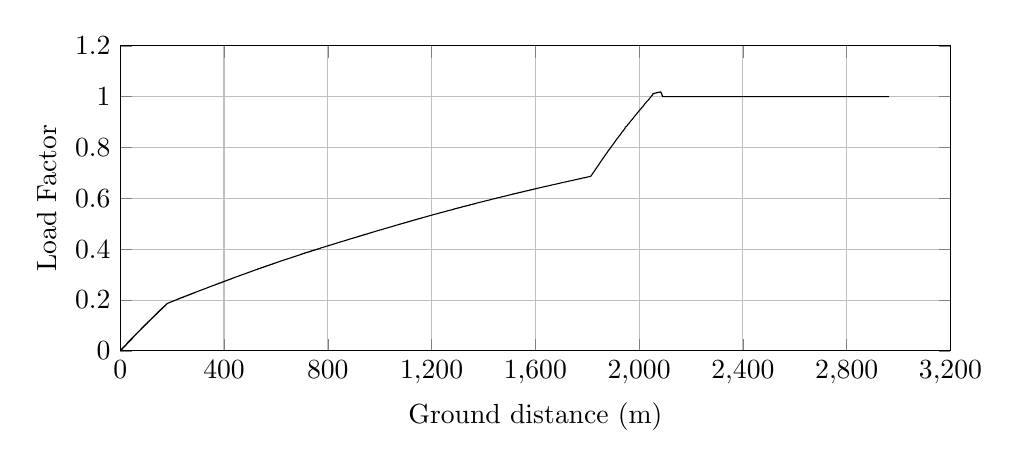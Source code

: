 %LoadFactor_vs_GroundDistance
\begin{tikzpicture}

\begin{axis}[
width=\textwidth,
height=0.45\textwidth,
scaled ticks=false, tick label style={/pgf/number format/fixed},
xmin=0.0,
xmax=3200,
xlabel={Ground distance (m)},
xtick={0,400,800,1200,1600,2000,2400,2800,3200},
xmajorgrids,
ymin=0.0,
ymax=1.20,
ylabel={Load Factor},
ytick={0,0.2,0.4,0.6,0.8,1,1.2},
ymajorgrids,
legend style={at={(1.03,0.5)},anchor=west,draw=black,fill=white,legend cell align=left}
]

\addplot [
color=black,
solid
]
table[row sep=crcr]{
1.36E-8	1.537E-11\\
2.033E-7	2.298E-10\\
1.849E-6	2.09E-9\\
9.983E-6	1.128E-8\\
4.135E-5	4.674E-8\\
1.247E-4	1.409E-7\\
2.844E-4	3.214E-7\\
5.588E-4	6.315E-7\\
9.398E-4	1.062E-6\\
0.001	1.6E-6\\
0.002	2.254E-6\\
0.003	3.02E-6\\
0.003	3.896E-6\\
0.004	4.882E-6\\
0.005	5.98E-6\\
0.006	7.192E-6\\
0.008	8.513E-6\\
0.009	9.935E-6\\
0.01	1.149E-5\\
0.012	1.314E-5\\
0.013	1.49E-5\\
0.015	1.677E-5\\
0.017	1.877E-5\\
0.018	2.087E-5\\
0.02	2.303E-5\\
0.022	2.535E-5\\
0.025	2.779E-5\\
0.027	3.032E-5\\
0.029	3.293E-5\\
0.032	3.566E-5\\
0.034	3.855E-5\\
0.037	4.156E-5\\
0.04	4.466E-5\\
0.042	4.791E-5\\
0.045	5.126E-5\\
0.048	5.465E-5\\
0.052	5.823E-5\\
0.055	6.191E-5\\
0.058	6.574E-5\\
0.062	6.964E-5\\
0.065	7.369E-5\\
0.069	7.783E-5\\
0.073	8.213E-5\\
0.077	8.649E-5\\
0.08	9.093E-5\\
0.085	9.555E-5\\
0.089	1.004E-4\\
0.093	1.052E-4\\
0.097	1.101E-4\\
0.102	1.152E-4\\
0.107	1.204E-4\\
0.111	1.257E-4\\
0.116	1.312E-4\\
0.121	1.367E-4\\
0.126	1.423E-4\\
0.131	1.48E-4\\
0.136	1.54E-4\\
0.142	1.601E-4\\
0.147	1.662E-4\\
0.153	1.724E-4\\
0.158	1.788E-4\\
0.164	1.853E-4\\
0.17	1.918E-4\\
0.176	1.987E-4\\
0.182	2.056E-4\\
0.188	2.126E-4\\
0.195	2.198E-4\\
0.201	2.27E-4\\
0.208	2.345E-4\\
0.214	2.42E-4\\
0.221	2.498E-4\\
0.228	2.577E-4\\
0.235	2.655E-4\\
0.242	2.737E-4\\
0.25	2.819E-4\\
0.257	2.902E-4\\
0.264	2.987E-4\\
0.272	3.073E-4\\
0.28	3.159E-4\\
0.287	3.247E-4\\
0.296	3.339E-4\\
0.304	3.429E-4\\
0.312	3.522E-4\\
0.32	3.617E-4\\
0.329	3.711E-4\\
0.337	3.807E-4\\
0.346	3.906E-4\\
0.355	4.004E-4\\
0.363	4.104E-4\\
0.372	4.204E-4\\
0.382	4.308E-4\\
0.391	4.413E-4\\
0.4	4.519E-4\\
0.41	4.625E-4\\
0.419	4.734E-4\\
0.429	4.843E-4\\
0.439	4.956E-4\\
0.449	5.067E-4\\
0.459	5.181E-4\\
0.469	5.297E-4\\
0.48	5.416E-4\\
0.49	5.534E-4\\
0.501	5.653E-4\\
0.511	5.772E-4\\
0.522	5.896E-4\\
0.533	6.02E-4\\
0.545	6.147E-4\\
0.556	6.272E-4\\
0.567	6.399E-4\\
0.579	6.53E-4\\
0.59	6.663E-4\\
0.602	6.795E-4\\
0.614	6.929E-4\\
0.626	7.065E-4\\
0.638	7.2E-4\\
0.65	7.339E-4\\
0.663	7.479E-4\\
0.675	7.62E-4\\
0.689	7.77E-4\\
0.702	7.921E-4\\
0.715	8.069E-4\\
0.728	8.22E-4\\
0.742	8.371E-4\\
0.755	8.523E-4\\
0.769	8.681E-4\\
0.783	8.835E-4\\
0.797	8.988E-4\\
0.811	9.146E-4\\
0.825	9.309E-4\\
0.84	9.471E-4\\
0.854	9.634E-4\\
0.869	9.801E-4\\
0.884	9.972E-4\\
0.899	0.001\\
0.914	0.001\\
0.929	0.001\\
0.945	0.001\\
0.961	0.001\\
0.976	0.001\\
0.992	0.001\\
1.007	0.001\\
1.023	0.001\\
1.04	0.001\\
1.056	0.001\\
1.073	0.001\\
1.09	0.001\\
1.107	0.001\\
1.124	0.001\\
1.142	0.001\\
1.159	0.001\\
1.177	0.001\\
1.195	0.001\\
1.213	0.001\\
1.231	0.001\\
1.249	0.001\\
1.268	0.001\\
1.286	0.001\\
1.305	0.001\\
1.323	0.001\\
1.342	0.002\\
1.361	0.002\\
1.382	0.002\\
1.401	0.002\\
1.421	0.002\\
1.441	0.002\\
1.461	0.002\\
1.482	0.002\\
1.502	0.002\\
1.522	0.002\\
1.544	0.002\\
1.565	0.002\\
1.586	0.002\\
1.607	0.002\\
1.629	0.002\\
1.651	0.002\\
1.673	0.002\\
1.695	0.002\\
1.717	0.002\\
1.739	0.002\\
1.762	0.002\\
1.785	0.002\\
1.808	0.002\\
1.831	0.002\\
1.854	0.002\\
1.878	0.002\\
1.902	0.002\\
1.925	0.002\\
1.95	0.002\\
1.975	0.002\\
1.999	0.002\\
2.025	0.002\\
2.049	0.002\\
2.074	0.002\\
2.1	0.002\\
2.125	0.002\\
2.15	0.002\\
2.176	0.002\\
2.202	0.002\\
2.228	0.003\\
2.254	0.003\\
2.281	0.003\\
2.308	0.003\\
2.335	0.003\\
2.362	0.003\\
2.39	0.003\\
2.417	0.003\\
2.445	0.003\\
2.474	0.003\\
2.502	0.003\\
2.53	0.003\\
2.559	0.003\\
2.588	0.003\\
2.618	0.003\\
2.648	0.003\\
2.677	0.003\\
2.706	0.003\\
2.736	0.003\\
2.766	0.003\\
2.796	0.003\\
2.827	0.003\\
2.859	0.003\\
2.89	0.003\\
2.922	0.003\\
2.953	0.003\\
2.985	0.003\\
3.017	0.003\\
3.049	0.003\\
3.081	0.003\\
3.113	0.003\\
3.145	0.004\\
3.179	0.004\\
3.211	0.004\\
3.246	0.004\\
3.28	0.004\\
3.314	0.004\\
3.349	0.004\\
3.383	0.004\\
3.418	0.004\\
3.454	0.004\\
3.489	0.004\\
3.524	0.004\\
3.561	0.004\\
3.597	0.004\\
3.633	0.004\\
3.669	0.004\\
3.707	0.004\\
3.743	0.004\\
3.781	0.004\\
3.819	0.004\\
3.856	0.004\\
3.895	0.004\\
3.933	0.004\\
3.972	0.004\\
4.01	0.004\\
4.049	0.005\\
4.089	0.005\\
4.129	0.005\\
4.168	0.005\\
4.208	0.005\\
4.248	0.005\\
4.288	0.005\\
4.329	0.005\\
4.369	0.005\\
4.41	0.005\\
4.452	0.005\\
4.493	0.005\\
4.536	0.005\\
4.578	0.005\\
4.62	0.005\\
4.662	0.005\\
4.706	0.005\\
4.749	0.005\\
4.792	0.005\\
4.836	0.005\\
4.881	0.005\\
4.925	0.006\\
4.97	0.006\\
5.015	0.006\\
5.06	0.006\\
5.106	0.006\\
5.152	0.006\\
5.197	0.006\\
5.244	0.006\\
5.29	0.006\\
5.336	0.006\\
5.383	0.006\\
5.43	0.006\\
5.477	0.006\\
5.526	0.006\\
5.574	0.006\\
5.623	0.006\\
5.671	0.006\\
5.72	0.006\\
5.771	0.006\\
5.821	0.007\\
5.87	0.007\\
5.921	0.007\\
5.971	0.007\\
6.021	0.007\\
6.071	0.007\\
6.123	0.007\\
6.174	0.007\\
6.226	0.007\\
6.278	0.007\\
6.332	0.007\\
6.384	0.007\\
6.437	0.007\\
6.489	0.007\\
6.543	0.007\\
6.597	0.007\\
6.65	0.007\\
6.705	0.007\\
6.759	0.008\\
6.814	0.008\\
6.87	0.008\\
6.925	0.008\\
6.981	0.008\\
7.038	0.008\\
7.095	0.008\\
7.151	0.008\\
7.209	0.008\\
7.267	0.008\\
7.325	0.008\\
7.383	0.008\\
7.442	0.008\\
7.502	0.008\\
7.562	0.008\\
7.622	0.009\\
7.683	0.009\\
7.743	0.009\\
7.803	0.009\\
7.864	0.009\\
7.925	0.009\\
7.987	0.009\\
8.048	0.009\\
8.109	0.009\\
8.173	0.009\\
8.236	0.009\\
8.3	0.009\\
8.363	0.009\\
8.428	0.009\\
8.491	0.009\\
8.557	0.01\\
8.623	0.01\\
8.688	0.01\\
8.754	0.01\\
8.821	0.01\\
8.889	0.01\\
8.957	0.01\\
9.025	0.01\\
9.093	0.01\\
9.16	0.01\\
9.227	0.01\\
9.296	0.01\\
9.364	0.01\\
9.433	0.01\\
9.504	0.011\\
9.575	0.011\\
9.644	0.011\\
9.716	0.011\\
9.787	0.011\\
9.858	0.011\\
9.93	0.011\\
10.002	0.011\\
10.075	0.011\\
10.147	0.011\\
10.221	0.011\\
10.294	0.011\\
10.367	0.012\\
10.441	0.012\\
10.516	0.012\\
10.591	0.012\\
10.667	0.012\\
10.743	0.012\\
10.82	0.012\\
10.897	0.012\\
10.974	0.012\\
11.051	0.012\\
11.128	0.012\\
11.208	0.012\\
11.287	0.013\\
11.366	0.013\\
11.446	0.013\\
11.527	0.013\\
11.607	0.013\\
11.688	0.013\\
11.77	0.013\\
11.851	0.013\\
11.933	0.013\\
12.017	0.013\\
12.1	0.013\\
12.185	0.014\\
12.271	0.014\\
12.354	0.014\\
12.44	0.014\\
12.526	0.014\\
12.611	0.014\\
12.696	0.014\\
12.785	0.014\\
12.871	0.014\\
12.958	0.014\\
13.046	0.014\\
13.133	0.015\\
13.221	0.015\\
13.31	0.015\\
13.4	0.015\\
13.489	0.015\\
13.578	0.015\\
13.667	0.015\\
13.758	0.015\\
13.848	0.015\\
13.939	0.015\\
14.031	0.016\\
14.124	0.016\\
14.215	0.016\\
14.308	0.016\\
14.401	0.016\\
14.495	0.016\\
14.589	0.016\\
14.683	0.016\\
14.779	0.016\\
14.874	0.016\\
14.97	0.017\\
15.069	0.017\\
15.164	0.017\\
15.26	0.017\\
15.357	0.017\\
15.455	0.017\\
15.553	0.017\\
15.653	0.017\\
15.755	0.017\\
15.856	0.018\\
15.958	0.018\\
16.06	0.018\\
16.164	0.018\\
16.267	0.018\\
16.369	0.018\\
16.472	0.018\\
16.577	0.018\\
16.679	0.018\\
16.784	0.019\\
16.89	0.019\\
16.997	0.019\\
17.104	0.019\\
17.211	0.019\\
17.319	0.019\\
17.424	0.019\\
17.532	0.019\\
17.64	0.019\\
17.749	0.02\\
17.857	0.02\\
17.969	0.02\\
18.08	0.02\\
18.189	0.02\\
18.302	0.02\\
18.413	0.02\\
18.526	0.02\\
18.637	0.021\\
18.751	0.021\\
18.865	0.021\\
18.98	0.021\\
19.094	0.021\\
19.209	0.021\\
19.323	0.021\\
19.438	0.021\\
19.556	0.022\\
19.672	0.022\\
19.789	0.022\\
19.907	0.022\\
20.024	0.022\\
20.143	0.022\\
20.264	0.022\\
20.384	0.022\\
20.504	0.023\\
20.623	0.023\\
20.745	0.023\\
20.866	0.023\\
20.987	0.023\\
21.113	0.023\\
21.236	0.023\\
21.36	0.023\\
21.484	0.024\\
21.608	0.024\\
21.732	0.024\\
21.858	0.024\\
21.985	0.024\\
22.112	0.024\\
22.237	0.024\\
22.363	0.025\\
22.489	0.025\\
22.616	0.025\\
22.744	0.025\\
22.875	0.025\\
23.004	0.025\\
23.131	0.025\\
23.258	0.026\\
23.389	0.026\\
23.52	0.026\\
23.653	0.026\\
23.783	0.026\\
23.918	0.026\\
24.051	0.026\\
24.182	0.027\\
24.315	0.027\\
24.45	0.027\\
24.585	0.027\\
24.721	0.027\\
24.857	0.027\\
24.995	0.027\\
25.13	0.028\\
25.271	0.028\\
25.407	0.028\\
25.543	0.028\\
25.683	0.028\\
25.821	0.028\\
25.96	0.028\\
25.988	0.029\\
26.056	0.029\\
26.062	0.029\\
26.067	0.029\\
26.072	0.029\\
26.073	0.029\\
26.075	0.029\\
26.08	0.029\\
26.102	0.029\\
26.183	0.029\\
26.3	0.029\\
26.428	0.029\\
26.558	0.029\\
26.688	0.029\\
26.819	0.029\\
26.952	0.03\\
27.084	0.03\\
27.217	0.03\\
27.351	0.03\\
27.483	0.03\\
27.618	0.03\\
27.752	0.03\\
27.887	0.031\\
28.023	0.031\\
28.159	0.031\\
28.296	0.031\\
28.435	0.031\\
28.571	0.031\\
28.71	0.031\\
28.85	0.032\\
28.989	0.032\\
29.129	0.032\\
29.272	0.032\\
29.413	0.032\\
29.555	0.032\\
29.7	0.033\\
29.842	0.033\\
29.985	0.033\\
30.129	0.033\\
30.275	0.033\\
30.422	0.033\\
30.569	0.033\\
30.717	0.034\\
30.865	0.034\\
31.012	0.034\\
31.162	0.034\\
31.314	0.034\\
31.463	0.034\\
31.612	0.035\\
31.763	0.035\\
31.915	0.035\\
32.067	0.035\\
32.219	0.035\\
32.372	0.035\\
32.525	0.036\\
32.677	0.036\\
32.83	0.036\\
32.986	0.036\\
33.143	0.036\\
33.3	0.036\\
33.458	0.037\\
33.614	0.037\\
33.77	0.037\\
33.929	0.037\\
34.088	0.037\\
34.248	0.037\\
34.407	0.038\\
34.565	0.038\\
34.724	0.038\\
34.887	0.038\\
35.049	0.038\\
35.21	0.038\\
35.37	0.039\\
35.532	0.039\\
35.693	0.039\\
35.855	0.039\\
36.023	0.039\\
36.191	0.04\\
36.357	0.04\\
36.521	0.04\\
36.688	0.04\\
36.854	0.04\\
37.025	0.04\\
37.192	0.041\\
37.361	0.041\\
37.529	0.041\\
37.697	0.041\\
37.868	0.041\\
38.038	0.042\\
38.209	0.042\\
38.379	0.042\\
38.553	0.042\\
38.723	0.042\\
38.898	0.042\\
39.071	0.043\\
39.244	0.043\\
39.42	0.043\\
39.592	0.043\\
39.765	0.043\\
39.943	0.044\\
40.117	0.044\\
40.295	0.044\\
40.472	0.044\\
40.648	0.044\\
40.824	0.044\\
41.004	0.045\\
41.182	0.045\\
41.36	0.045\\
41.54	0.045\\
41.723	0.045\\
41.903	0.046\\
42.085	0.046\\
42.267	0.046\\
42.447	0.046\\
42.631	0.046\\
42.81	0.047\\
42.993	0.047\\
43.179	0.047\\
43.363	0.047\\
43.548	0.047\\
43.734	0.048\\
43.918	0.048\\
44.105	0.048\\
44.293	0.048\\
44.481	0.048\\
44.669	0.049\\
44.859	0.049\\
45.047	0.049\\
45.237	0.049\\
45.428	0.049\\
45.616	0.05\\
45.807	0.05\\
45.999	0.05\\
46.188	0.05\\
46.381	0.05\\
46.573	0.051\\
46.766	0.051\\
46.959	0.051\\
47.153	0.051\\
47.345	0.051\\
47.539	0.052\\
47.732	0.052\\
47.928	0.052\\
48.123	0.052\\
48.321	0.052\\
48.517	0.053\\
48.713	0.053\\
48.913	0.053\\
49.112	0.053\\
49.312	0.054\\
49.51	0.054\\
49.712	0.054\\
49.91	0.054\\
50.112	0.054\\
50.309	0.055\\
50.508	0.055\\
50.709	0.055\\
50.912	0.055\\
51.116	0.055\\
51.321	0.056\\
51.525	0.056\\
51.729	0.056\\
51.934	0.056\\
52.14	0.057\\
52.345	0.057\\
52.551	0.057\\
52.757	0.057\\
52.965	0.057\\
53.175	0.058\\
53.382	0.058\\
53.592	0.058\\
53.804	0.058\\
54.015	0.059\\
54.224	0.059\\
54.432	0.059\\
54.643	0.059\\
54.855	0.059\\
55.066	0.06\\
55.28	0.06\\
55.492	0.06\\
55.704	0.06\\
55.917	0.061\\
56.132	0.061\\
56.347	0.061\\
56.559	0.061\\
56.776	0.061\\
56.995	0.062\\
57.215	0.062\\
57.435	0.062\\
57.654	0.062\\
57.873	0.063\\
58.091	0.063\\
58.312	0.063\\
58.532	0.063\\
58.755	0.063\\
58.977	0.064\\
59.199	0.064\\
59.421	0.064\\
59.645	0.064\\
59.869	0.065\\
60.094	0.065\\
60.318	0.065\\
60.542	0.065\\
60.767	0.066\\
60.996	0.066\\
61.224	0.066\\
61.453	0.066\\
61.684	0.067\\
61.914	0.067\\
62.145	0.067\\
62.376	0.067\\
62.607	0.068\\
62.841	0.068\\
63.075	0.068\\
63.312	0.068\\
63.546	0.068\\
63.782	0.069\\
64.017	0.069\\
64.254	0.069\\
64.493	0.069\\
64.731	0.07\\
64.969	0.07\\
65.211	0.07\\
65.451	0.07\\
65.69	0.071\\
65.93	0.071\\
66.172	0.071\\
66.414	0.071\\
66.656	0.072\\
66.899	0.072\\
67.144	0.072\\
67.388	0.072\\
67.633	0.073\\
67.879	0.073\\
68.126	0.073\\
68.373	0.074\\
68.622	0.074\\
68.871	0.074\\
69.12	0.074\\
69.368	0.075\\
69.62	0.075\\
69.872	0.075\\
70.128	0.075\\
70.379	0.076\\
70.634	0.076\\
70.892	0.076\\
71.146	0.076\\
71.402	0.077\\
71.662	0.077\\
71.925	0.077\\
72.185	0.077\\
72.446	0.078\\
72.706	0.078\\
72.967	0.078\\
73.229	0.079\\
73.491	0.079\\
73.754	0.079\\
74.019	0.079\\
74.285	0.08\\
74.554	0.08\\
74.823	0.08\\
75.094	0.08\\
75.364	0.081\\
75.635	0.081\\
75.908	0.081\\
76.182	0.082\\
76.456	0.082\\
76.73	0.082\\
77.004	0.082\\
77.286	0.083\\
77.568	0.083\\
77.846	0.083\\
78.125	0.084\\
78.406	0.084\\
78.686	0.084\\
78.969	0.084\\
79.256	0.085\\
79.542	0.085\\
79.827	0.085\\
80.113	0.086\\
80.404	0.086\\
80.691	0.086\\
80.981	0.087\\
81.272	0.087\\
81.567	0.087\\
81.862	0.087\\
82.157	0.088\\
82.45	0.088\\
82.745	0.088\\
83.043	0.089\\
83.342	0.089\\
83.644	0.089\\
83.947	0.09\\
84.251	0.09\\
84.552	0.09\\
84.857	0.09\\
85.165	0.091\\
85.471	0.091\\
85.779	0.091\\
86.089	0.092\\
86.403	0.092\\
86.712	0.092\\
87.027	0.093\\
87.342	0.093\\
87.658	0.093\\
87.98	0.094\\
88.297	0.094\\
88.618	0.094\\
88.936	0.095\\
89.257	0.095\\
89.579	0.095\\
89.9	0.096\\
90.225	0.096\\
90.55	0.096\\
90.878	0.097\\
91.207	0.097\\
91.541	0.097\\
91.87	0.098\\
92.201	0.098\\
92.534	0.098\\
92.864	0.099\\
93.197	0.099\\
93.531	0.099\\
93.867	0.1\\
94.205	0.1\\
94.542	0.1\\
94.885	0.101\\
95.228	0.101\\
95.571	0.101\\
95.914	0.102\\
96.255	0.102\\
96.597	0.102\\
96.938	0.103\\
97.282	0.103\\
97.622	0.103\\
97.966	0.104\\
98.313	0.104\\
98.659	0.105\\
99.001	0.105\\
99.351	0.105\\
99.698	0.106\\
100.047	0.106\\
100.392	0.106\\
100.743	0.107\\
101.089	0.107\\
101.435	0.107\\
101.784	0.108\\
102.132	0.108\\
102.475	0.108\\
102.822	0.109\\
103.167	0.109\\
103.515	0.109\\
103.864	0.11\\
104.21	0.11\\
104.552	0.11\\
104.897	0.111\\
105.241	0.111\\
105.584	0.112\\
105.926	0.112\\
106.273	0.112\\
106.615	0.113\\
106.959	0.113\\
107.3	0.113\\
107.641	0.114\\
107.983	0.114\\
108.325	0.114\\
108.394	0.114\\
108.405	0.114\\
108.416	0.114\\
108.425	0.114\\
108.443	0.114\\
108.52	0.114\\
108.701	0.115\\
108.994	0.115\\
109.302	0.115\\
109.609	0.116\\
109.916	0.116\\
110.229	0.116\\
110.541	0.117\\
110.854	0.117\\
111.174	0.117\\
111.494	0.117\\
111.812	0.118\\
112.131	0.118\\
112.452	0.118\\
112.775	0.119\\
113.1	0.119\\
113.43	0.119\\
113.76	0.12\\
114.091	0.12\\
114.425	0.12\\
114.76	0.121\\
115.095	0.121\\
115.434	0.121\\
115.775	0.122\\
116.117	0.122\\
116.462	0.123\\
116.808	0.123\\
117.157	0.123\\
117.506	0.124\\
117.854	0.124\\
118.205	0.124\\
118.559	0.125\\
118.913	0.125\\
119.27	0.125\\
119.63	0.126\\
119.99	0.126\\
120.347	0.126\\
120.714	0.127\\
121.081	0.127\\
121.447	0.128\\
121.815	0.128\\
122.185	0.128\\
122.554	0.129\\
122.925	0.129\\
123.296	0.129\\
123.67	0.13\\
124.047	0.13\\
124.424	0.131\\
124.802	0.131\\
125.182	0.131\\
125.559	0.132\\
125.939	0.132\\
126.32	0.132\\
126.701	0.133\\
127.081	0.133\\
127.462	0.134\\
127.844	0.134\\
128.227	0.134\\
128.61	0.135\\
128.996	0.135\\
129.378	0.135\\
129.761	0.136\\
130.145	0.136\\
130.53	0.137\\
130.917	0.137\\
131.294	0.137\\
131.675	0.138\\
132.058	0.138\\
132.441	0.139\\
132.827	0.139\\
133.21	0.139\\
133.594	0.14\\
133.976	0.14\\
134.361	0.14\\
134.745	0.141\\
135.129	0.141\\
135.514	0.142\\
135.898	0.142\\
136.282	0.142\\
136.664	0.143\\
137.047	0.143\\
137.428	0.144\\
137.813	0.144\\
138.197	0.144\\
138.581	0.145\\
138.966	0.145\\
139.35	0.145\\
139.734	0.146\\
140.116	0.146\\
140.5	0.147\\
140.882	0.147\\
141.262	0.147\\
141.643	0.148\\
142.027	0.148\\
142.411	0.148\\
142.794	0.149\\
143.176	0.149\\
143.56	0.15\\
143.942	0.15\\
144.324	0.15\\
144.707	0.151\\
145.087	0.151\\
145.469	0.152\\
145.85	0.152\\
146.231	0.152\\
146.615	0.153\\
146.998	0.153\\
147.384	0.153\\
147.767	0.154\\
148.152	0.154\\
148.536	0.155\\
148.92	0.155\\
149.304	0.155\\
149.688	0.156\\
150.071	0.156\\
150.456	0.156\\
150.845	0.157\\
151.229	0.157\\
151.615	0.158\\
151.998	0.158\\
152.383	0.158\\
152.769	0.159\\
153.156	0.159\\
153.543	0.159\\
153.931	0.16\\
154.318	0.16\\
154.704	0.161\\
155.089	0.161\\
155.476	0.161\\
155.866	0.162\\
156.254	0.162\\
156.642	0.163\\
157.03	0.163\\
157.421	0.163\\
157.811	0.164\\
158.199	0.164\\
158.589	0.164\\
158.979	0.165\\
159.371	0.165\\
159.761	0.166\\
160.152	0.166\\
160.541	0.166\\
160.933	0.167\\
161.326	0.167\\
161.718	0.167\\
162.112	0.168\\
162.506	0.168\\
162.899	0.169\\
163.293	0.169\\
163.689	0.169\\
164.085	0.17\\
164.483	0.17\\
164.879	0.171\\
165.273	0.171\\
165.671	0.171\\
166.069	0.172\\
166.47	0.172\\
166.872	0.172\\
167.271	0.173\\
167.672	0.173\\
168.071	0.174\\
168.472	0.174\\
168.875	0.174\\
169.279	0.175\\
169.681	0.175\\
170.088	0.176\\
170.493	0.176\\
170.898	0.176\\
171.305	0.177\\
171.71	0.177\\
172.116	0.178\\
172.525	0.178\\
172.933	0.178\\
173.342	0.179\\
173.754	0.179\\
174.165	0.18\\
174.579	0.18\\
174.991	0.18\\
175.401	0.181\\
175.815	0.181\\
176.228	0.181\\
176.642	0.182\\
177.057	0.182\\
177.475	0.183\\
177.893	0.183\\
178.31	0.183\\
178.728	0.184\\
179.145	0.184\\
179.565	0.185\\
179.987	0.185\\
180.41	0.186\\
180.834	0.186\\
181.26	0.186\\
181.684	0.187\\
181.893	0.187\\
182.111	0.187\\
182.537	0.187\\
183.424	0.188\\
184.301	0.188\\
185.174	0.188\\
186.051	0.189\\
186.939	0.189\\
187.824	0.189\\
188.721	0.19\\
189.61	0.19\\
190.501	0.191\\
191.389	0.191\\
192.281	0.191\\
193.188	0.192\\
194.089	0.192\\
194.997	0.192\\
195.895	0.193\\
196.797	0.193\\
197.707	0.194\\
198.612	0.194\\
199.526	0.194\\
200.439	0.195\\
201.346	0.195\\
202.261	0.195\\
203.18	0.196\\
204.102	0.196\\
205.014	0.197\\
205.94	0.197\\
206.864	0.197\\
207.792	0.198\\
208.728	0.198\\
209.66	0.198\\
210.599	0.199\\
211.543	0.199\\
212.489	0.2\\
213.428	0.2\\
214.373	0.2\\
215.316	0.201\\
216.269	0.201\\
217.223	0.201\\
218.179	0.202\\
219.134	0.202\\
220.09	0.203\\
221.054	0.203\\
222.019	0.203\\
222.987	0.204\\
223.959	0.204\\
224.935	0.205\\
225.912	0.205\\
226.897	0.205\\
227.878	0.206\\
228.866	0.206\\
229.858	0.207\\
230.849	0.207\\
231.835	0.207\\
232.836	0.208\\
233.841	0.208\\
234.845	0.209\\
235.851	0.209\\
236.862	0.209\\
237.87	0.21\\
238.883	0.21\\
239.887	0.211\\
240.907	0.211\\
241.926	0.211\\
242.95	0.212\\
243.987	0.212\\
245.016	0.213\\
246.059	0.213\\
247.097	0.214\\
248.14	0.214\\
249.183	0.214\\
250.237	0.215\\
251.289	0.215\\
252.346	0.216\\
253.401	0.216\\
254.474	0.216\\
255.553	0.217\\
256.621	0.217\\
257.692	0.218\\
258.78	0.218\\
259.862	0.219\\
260.94	0.219\\
262.023	0.219\\
263.111	0.22\\
264.212	0.22\\
265.312	0.221\\
266.409	0.221\\
267.513	0.222\\
268.63	0.222\\
269.759	0.223\\
270.89	0.223\\
272.012	0.223\\
273.137	0.224\\
274.27	0.224\\
275.414	0.225\\
276.554	0.225\\
277.697	0.226\\
278.857	0.226\\
280.025	0.227\\
281.203	0.227\\
282.379	0.228\\
283.557	0.228\\
284.742	0.228\\
285.933	0.229\\
287.129	0.229\\
288.315	0.23\\
289.506	0.23\\
290.718	0.231\\
291.924	0.231\\
293.137	0.232\\
294.378	0.232\\
295.624	0.233\\
296.871	0.233\\
298.123	0.234\\
299.351	0.234\\
300.608	0.235\\
301.876	0.235\\
303.153	0.236\\
304.417	0.236\\
305.709	0.237\\
306.998	0.237\\
308.287	0.238\\
309.567	0.238\\
310.848	0.239\\
312.15	0.239\\
313.456	0.24\\
314.755	0.24\\
316.075	0.241\\
317.41	0.241\\
318.732	0.242\\
320.056	0.242\\
321.38	0.243\\
322.688	0.243\\
324.046	0.244\\
325.391	0.244\\
326.737	0.245\\
328.067	0.245\\
329.402	0.246\\
330.745	0.246\\
332.071	0.247\\
333.417	0.247\\
334.747	0.248\\
336.087	0.249\\
337.421	0.249\\
338.755	0.25\\
340.081	0.25\\
341.399	0.251\\
342.722	0.251\\
344.041	0.252\\
345.353	0.252\\
346.656	0.253\\
347.965	0.253\\
349.269	0.254\\
350.567	0.254\\
351.867	0.255\\
353.15	0.255\\
354.427	0.256\\
355.708	0.256\\
356.984	0.257\\
358.258	0.257\\
358.511	0.257\\
358.648	0.257\\
358.732	0.257\\
358.973	0.257\\
359.0	0.257\\
359.018	0.257\\
359.029	0.257\\
359.04	0.257\\
359.093	0.257\\
359.312	0.257\\
359.967	0.258\\
361.014	0.258\\
362.103	0.259\\
363.206	0.259\\
364.308	0.259\\
365.419	0.26\\
366.533	0.26\\
367.646	0.261\\
368.766	0.261\\
369.898	0.262\\
371.033	0.262\\
372.179	0.262\\
373.32	0.263\\
374.478	0.263\\
375.645	0.264\\
376.821	0.264\\
377.999	0.265\\
379.187	0.265\\
380.378	0.266\\
381.576	0.266\\
382.775	0.267\\
383.981	0.267\\
385.193	0.267\\
386.413	0.268\\
387.642	0.268\\
388.867	0.269\\
390.105	0.269\\
391.361	0.27\\
392.621	0.27\\
393.887	0.271\\
395.152	0.271\\
396.427	0.272\\
397.708	0.272\\
398.997	0.273\\
400.294	0.273\\
401.587	0.274\\
402.893	0.274\\
404.203	0.275\\
405.513	0.275\\
406.819	0.276\\
408.143	0.276\\
409.462	0.277\\
410.787	0.277\\
412.099	0.278\\
413.41	0.278\\
414.733	0.279\\
416.06	0.279\\
417.38	0.28\\
418.701	0.28\\
420.019	0.281\\
421.339	0.281\\
422.668	0.282\\
423.983	0.282\\
425.287	0.283\\
426.587	0.283\\
427.904	0.284\\
429.215	0.284\\
430.508	0.285\\
431.806	0.285\\
433.108	0.286\\
434.412	0.286\\
435.706	0.287\\
437.0	0.287\\
438.287	0.288\\
439.579	0.288\\
440.863	0.289\\
442.148	0.289\\
443.425	0.29\\
444.7	0.29\\
445.976	0.291\\
447.249	0.291\\
448.523	0.292\\
449.797	0.292\\
451.073	0.293\\
452.338	0.293\\
453.595	0.293\\
454.855	0.294\\
456.109	0.294\\
457.375	0.295\\
458.628	0.295\\
459.883	0.296\\
461.15	0.296\\
462.4	0.297\\
463.658	0.297\\
464.907	0.298\\
466.157	0.298\\
467.405	0.299\\
468.645	0.299\\
469.886	0.3\\
471.121	0.3\\
472.369	0.301\\
473.613	0.301\\
474.847	0.301\\
476.092	0.302\\
477.333	0.302\\
478.572	0.303\\
479.801	0.303\\
481.038	0.304\\
482.274	0.304\\
483.508	0.305\\
484.736	0.305\\
485.97	0.306\\
487.204	0.306\\
488.438	0.306\\
489.666	0.307\\
490.903	0.307\\
492.128	0.308\\
493.356	0.308\\
494.581	0.309\\
495.813	0.309\\
497.039	0.31\\
498.267	0.31\\
499.503	0.311\\
500.737	0.311\\
501.97	0.311\\
503.198	0.312\\
504.424	0.312\\
505.654	0.313\\
506.88	0.313\\
508.103	0.314\\
509.33	0.314\\
510.55	0.315\\
511.776	0.315\\
513.007	0.316\\
514.237	0.316\\
515.465	0.316\\
516.693	0.317\\
517.918	0.317\\
519.145	0.318\\
520.369	0.318\\
521.596	0.319\\
522.819	0.319\\
524.05	0.32\\
525.278	0.32\\
526.504	0.32\\
527.731	0.321\\
528.968	0.321\\
530.19	0.322\\
531.42	0.322\\
532.651	0.323\\
533.886	0.323\\
535.119	0.324\\
536.354	0.324\\
537.601	0.324\\
538.84	0.325\\
540.073	0.325\\
541.308	0.326\\
542.545	0.326\\
543.78	0.327\\
545.021	0.327\\
546.264	0.328\\
547.502	0.328\\
548.743	0.328\\
549.98	0.329\\
551.221	0.329\\
552.462	0.33\\
553.71	0.33\\
554.951	0.331\\
556.199	0.331\\
557.445	0.332\\
558.691	0.332\\
559.937	0.332\\
561.19	0.333\\
562.439	0.333\\
563.685	0.334\\
564.93	0.334\\
566.186	0.335\\
567.434	0.335\\
568.693	0.336\\
569.955	0.336\\
571.208	0.336\\
572.463	0.337\\
573.726	0.337\\
574.985	0.338\\
576.246	0.338\\
577.504	0.339\\
578.771	0.339\\
580.042	0.34\\
581.306	0.34\\
582.575	0.34\\
583.847	0.341\\
585.114	0.341\\
586.382	0.342\\
587.657	0.342\\
588.931	0.343\\
590.209	0.343\\
591.489	0.344\\
592.771	0.344\\
594.046	0.345\\
595.323	0.345\\
596.605	0.345\\
597.889	0.346\\
599.175	0.346\\
600.469	0.347\\
601.756	0.347\\
603.051	0.348\\
604.344	0.348\\
605.64	0.349\\
606.935	0.349\\
608.229	0.349\\
609.53	0.35\\
610.831	0.35\\
612.137	0.351\\
613.446	0.351\\
614.748	0.352\\
616.053	0.352\\
617.355	0.353\\
618.669	0.353\\
619.978	0.354\\
621.293	0.354\\
622.614	0.354\\
623.933	0.355\\
625.264	0.355\\
626.588	0.356\\
627.914	0.356\\
629.236	0.357\\
630.564	0.357\\
631.895	0.358\\
633.226	0.358\\
634.567	0.359\\
635.898	0.359\\
637.232	0.359\\
638.571	0.36\\
639.917	0.36\\
641.257	0.361\\
642.611	0.361\\
643.966	0.362\\
645.313	0.362\\
646.66	0.363\\
648.01	0.363\\
649.363	0.364\\
650.718	0.364\\
652.079	0.365\\
653.449	0.365\\
654.812	0.365\\
656.174	0.366\\
657.545	0.366\\
658.92	0.367\\
660.296	0.367\\
661.666	0.368\\
663.052	0.368\\
664.436	0.369\\
665.829	0.369\\
667.216	0.37\\
668.605	0.37\\
669.999	0.371\\
671.399	0.371\\
672.797	0.372\\
674.205	0.372\\
675.606	0.373\\
677.012	0.373\\
678.433	0.373\\
679.844	0.374\\
681.264	0.374\\
682.676	0.375\\
684.095	0.375\\
685.516	0.376\\
686.943	0.376\\
688.369	0.377\\
689.803	0.377\\
691.244	0.378\\
692.686	0.378\\
694.131	0.379\\
695.574	0.379\\
697.022	0.38\\
698.481	0.38\\
699.933	0.381\\
701.386	0.381\\
702.843	0.382\\
704.31	0.382\\
705.783	0.383\\
707.259	0.383\\
708.732	0.384\\
710.208	0.384\\
711.695	0.385\\
713.185	0.385\\
714.68	0.386\\
716.169	0.386\\
717.662	0.387\\
719.169	0.387\\
720.68	0.388\\
722.194	0.388\\
723.712	0.389\\
725.227	0.389\\
726.748	0.389\\
728.27	0.39\\
729.797	0.39\\
731.334	0.391\\
732.876	0.392\\
734.415	0.392\\
735.957	0.393\\
737.501	0.393\\
739.057	0.394\\
740.621	0.394\\
742.183	0.395\\
743.763	0.395\\
745.341	0.396\\
746.923	0.396\\
748.507	0.397\\
750.097	0.397\\
751.696	0.398\\
753.304	0.398\\
754.905	0.399\\
756.513	0.399\\
758.126	0.4\\
759.75	0.4\\
761.38	0.401\\
763.017	0.401\\
764.655	0.402\\
766.304	0.402\\
767.961	0.403\\
769.627	0.403\\
771.292	0.404\\
772.956	0.405\\
774.627	0.405\\
776.314	0.406\\
777.998	0.406\\
779.691	0.407\\
781.386	0.407\\
783.094	0.408\\
784.809	0.408\\
786.541	0.409\\
788.275	0.409\\
790.01	0.41\\
791.758	0.411\\
793.51	0.411\\
795.276	0.412\\
797.056	0.412\\
798.844	0.413\\
800.637	0.413\\
802.442	0.414\\
804.267	0.415\\
806.093	0.415\\
807.932	0.416\\
809.789	0.416\\
811.643	0.417\\
813.516	0.417\\
815.399	0.418\\
817.295	0.419\\
819.214	0.419\\
821.134	0.42\\
823.068	0.42\\
825.025	0.421\\
826.988	0.422\\
828.968	0.422\\
830.956	0.423\\
832.969	0.424\\
835.011	0.424\\
837.048	0.425\\
839.114	0.426\\
841.188	0.426\\
843.295	0.427\\
845.427	0.428\\
847.589	0.428\\
849.775	0.429\\
851.985	0.43\\
854.232	0.43\\
856.49	0.431\\
858.76	0.432\\
861.066	0.432\\
863.414	0.433\\
865.799	0.434\\
868.18	0.435\\
870.607	0.435\\
873.047	0.436\\
875.499	0.437\\
877.922	0.438\\
880.326	0.438\\
882.705	0.439\\
885.05	0.44\\
887.388	0.441\\
889.689	0.441\\
891.974	0.442\\
894.233	0.443\\
896.482	0.443\\
898.699	0.444\\
900.894	0.445\\
903.066	0.445\\
905.228	0.446\\
907.367	0.447\\
909.471	0.447\\
911.588	0.448\\
913.662	0.449\\
915.72	0.449\\
917.779	0.45\\
919.811	0.451\\
921.825	0.451\\
923.83	0.452\\
925.829	0.452\\
927.821	0.453\\
929.788	0.454\\
931.751	0.454\\
933.698	0.455\\
935.638	0.455\\
937.564	0.456\\
939.484	0.457\\
941.389	0.457\\
941.768	0.457\\
942.005	0.457\\
942.163	0.457\\
942.264	0.457\\
942.341	0.458\\
942.42	0.458\\
942.493	0.458\\
942.557	0.458\\
942.588	0.458\\
942.616	0.458\\
942.754	0.458\\
943.225	0.458\\
944.647	0.458\\
946.467	0.459\\
948.309	0.459\\
950.18	0.46\\
952.059	0.46\\
953.953	0.461\\
955.854	0.462\\
957.772	0.462\\
959.7	0.463\\
961.642	0.463\\
963.598	0.464\\
965.57	0.465\\
967.567	0.465\\
969.568	0.466\\
971.578	0.466\\
973.618	0.467\\
975.671	0.468\\
977.749	0.468\\
979.842	0.469\\
981.956	0.47\\
984.084	0.47\\
986.239	0.471\\
988.412	0.472\\
990.618	0.472\\
992.827	0.473\\
995.051	0.474\\
997.313	0.474\\
999.586	0.475\\
1001.884	0.476\\
1004.18	0.476\\
1006.506	0.477\\
1008.83	0.478\\
1011.169	0.478\\
1013.495	0.479\\
1015.844	0.48\\
1018.184	0.481\\
1020.513	0.481\\
1022.843	0.482\\
1025.181	0.483\\
1027.496	0.483\\
1029.807	0.484\\
1032.093	0.485\\
1034.374	0.485\\
1036.62	0.486\\
1038.871	0.487\\
1041.097	0.487\\
1043.314	0.488\\
1045.516	0.489\\
1047.695	0.489\\
1049.882	0.49\\
1052.055	0.491\\
1054.201	0.491\\
1056.337	0.492\\
1058.476	0.493\\
1060.612	0.493\\
1062.725	0.494\\
1064.84	0.495\\
1066.929	0.495\\
1069.01	0.496\\
1071.083	0.496\\
1073.168	0.497\\
1075.229	0.498\\
1077.287	0.498\\
1079.337	0.499\\
1081.389	0.499\\
1083.425	0.5\\
1085.467	0.501\\
1087.504	0.501\\
1089.536	0.502\\
1091.557	0.502\\
1093.572	0.503\\
1095.579	0.504\\
1097.582	0.504\\
1099.58	0.505\\
1101.578	0.505\\
1103.571	0.506\\
1105.557	0.507\\
1107.546	0.507\\
1109.528	0.508\\
1111.51	0.508\\
1113.488	0.509\\
1115.454	0.509\\
1117.423	0.51\\
1119.386	0.511\\
1121.345	0.511\\
1123.295	0.512\\
1125.254	0.512\\
1127.202	0.513\\
1129.153	0.513\\
1131.094	0.514\\
1133.039	0.515\\
1134.981	0.515\\
1136.917	0.516\\
1138.857	0.516\\
1140.793	0.517\\
1142.727	0.517\\
1144.667	0.518\\
1146.602	0.519\\
1148.537	0.519\\
1150.471	0.52\\
1152.4	0.52\\
1154.33	0.521\\
1156.26	0.521\\
1158.186	0.522\\
1160.119	0.522\\
1162.041	0.523\\
1163.97	0.524\\
1165.891	0.524\\
1167.809	0.525\\
1169.725	0.525\\
1171.64	0.526\\
1173.562	0.526\\
1175.469	0.527\\
1177.389	0.527\\
1179.312	0.528\\
1181.226	0.528\\
1183.142	0.529\\
1185.053	0.53\\
1186.976	0.53\\
1188.894	0.531\\
1190.815	0.531\\
1192.736	0.532\\
1194.65	0.532\\
1196.564	0.533\\
1198.47	0.533\\
1200.379	0.534\\
1202.294	0.534\\
1204.211	0.535\\
1206.128	0.536\\
1208.038	0.536\\
1209.962	0.537\\
1211.881	0.537\\
1213.803	0.538\\
1215.72	0.538\\
1217.645	0.539\\
1219.559	0.539\\
1221.488	0.54\\
1223.399	0.54\\
1225.318	0.541\\
1227.254	0.541\\
1229.171	0.542\\
1231.09	0.543\\
1233.014	0.543\\
1234.936	0.544\\
1236.864	0.544\\
1238.795	0.545\\
1240.718	0.545\\
1242.648	0.546\\
1244.592	0.546\\
1246.52	0.547\\
1248.459	0.547\\
1250.398	0.548\\
1252.334	0.548\\
1254.283	0.549\\
1256.208	0.549\\
1258.148	0.55\\
1260.078	0.551\\
1262.021	0.551\\
1263.972	0.552\\
1265.919	0.552\\
1267.868	0.553\\
1269.813	0.553\\
1271.758	0.554\\
1273.699	0.554\\
1275.645	0.555\\
1277.592	0.555\\
1279.542	0.556\\
1281.492	0.556\\
1283.447	0.557\\
1285.4	0.557\\
1287.352	0.558\\
1289.317	0.559\\
1291.276	0.559\\
1293.229	0.56\\
1295.193	0.56\\
1297.153	0.561\\
1299.119	0.561\\
1301.088	0.562\\
1303.056	0.562\\
1305.026	0.563\\
1307.005	0.563\\
1308.973	0.564\\
1310.948	0.564\\
1312.927	0.565\\
1314.903	0.565\\
1316.884	0.566\\
1318.87	0.567\\
1320.864	0.567\\
1322.855	0.568\\
1324.843	0.568\\
1326.84	0.569\\
1328.834	0.569\\
1330.824	0.57\\
1332.825	0.57\\
1334.826	0.571\\
1336.832	0.571\\
1338.831	0.572\\
1340.846	0.572\\
1342.849	0.573\\
1344.867	0.573\\
1346.881	0.574\\
1348.895	0.575\\
1350.915	0.575\\
1352.938	0.576\\
1354.968	0.576\\
1356.996	0.577\\
1359.018	0.577\\
1361.041	0.578\\
1363.076	0.578\\
1365.114	0.579\\
1367.163	0.579\\
1369.204	0.58\\
1371.256	0.58\\
1373.304	0.581\\
1375.352	0.582\\
1377.399	0.582\\
1379.449	0.583\\
1381.504	0.583\\
1383.558	0.584\\
1385.617	0.584\\
1387.685	0.585\\
1389.757	0.585\\
1391.818	0.586\\
1393.885	0.586\\
1395.957	0.587\\
1398.042	0.587\\
1400.115	0.588\\
1402.199	0.588\\
1404.284	0.589\\
1406.381	0.59\\
1408.471	0.59\\
1410.574	0.591\\
1412.672	0.591\\
1414.777	0.592\\
1416.89	0.592\\
1419.0	0.593\\
1421.117	0.593\\
1423.231	0.594\\
1425.356	0.594\\
1427.492	0.595\\
1429.621	0.596\\
1431.751	0.596\\
1433.893	0.597\\
1436.033	0.597\\
1438.169	0.598\\
1440.318	0.598\\
1442.459	0.599\\
1444.596	0.599\\
1446.748	0.6\\
1448.899	0.6\\
1451.057	0.601\\
1453.219	0.602\\
1455.39	0.602\\
1457.565	0.603\\
1459.74	0.603\\
1461.913	0.604\\
1464.101	0.604\\
1466.291	0.605\\
1468.489	0.605\\
1470.697	0.606\\
1472.901	0.607\\
1475.107	0.607\\
1477.313	0.608\\
1479.521	0.608\\
1481.74	0.609\\
1483.957	0.609\\
1486.188	0.61\\
1488.414	0.61\\
1490.645	0.611\\
1492.879	0.611\\
1495.119	0.612\\
1497.363	0.613\\
1499.609	0.613\\
1501.871	0.614\\
1504.13	0.614\\
1506.391	0.615\\
1508.661	0.615\\
1510.937	0.616\\
1513.219	0.617\\
1515.492	0.617\\
1517.776	0.618\\
1520.072	0.618\\
1522.36	0.619\\
1524.664	0.619\\
1526.981	0.62\\
1529.299	0.62\\
1531.626	0.621\\
1533.953	0.622\\
1536.28	0.622\\
1538.611	0.623\\
1540.954	0.623\\
1543.292	0.624\\
1545.647	0.624\\
1548.014	0.625\\
1550.376	0.626\\
1552.742	0.626\\
1555.108	0.627\\
1557.485	0.627\\
1559.867	0.628\\
1562.255	0.629\\
1564.668	0.629\\
1567.075	0.63\\
1569.485	0.63\\
1571.902	0.631\\
1574.324	0.631\\
1576.761	0.632\\
1579.209	0.633\\
1581.647	0.633\\
1584.097	0.634\\
1586.555	0.634\\
1589.027	0.635\\
1591.496	0.636\\
1593.981	0.636\\
1596.464	0.637\\
1598.954	0.637\\
1601.448	0.638\\
1603.959	0.639\\
1606.469	0.639\\
1608.986	0.64\\
1611.506	0.64\\
1614.048	0.641\\
1616.59	0.642\\
1619.141	0.642\\
1621.713	0.643\\
1624.287	0.643\\
1626.866	0.644\\
1629.45	0.645\\
1632.049	0.645\\
1634.646	0.646\\
1637.25	0.646\\
1639.866	0.647\\
1642.499	0.648\\
1645.145	0.648\\
1647.8	0.649\\
1650.459	0.649\\
1653.137	0.65\\
1655.819	0.651\\
1658.511	0.651\\
1661.217	0.652\\
1663.939	0.653\\
1666.66	0.653\\
1669.408	0.654\\
1672.161	0.655\\
1674.928	0.655\\
1677.704	0.656\\
1680.511	0.656\\
1683.302	0.657\\
1686.122	0.658\\
1688.948	0.658\\
1691.793	0.659\\
1694.633	0.66\\
1697.483	0.66\\
1700.363	0.661\\
1703.254	0.662\\
1706.167	0.662\\
1709.115	0.663\\
1712.052	0.664\\
1715.015	0.664\\
1717.979	0.665\\
1720.98	0.666\\
1724.007	0.667\\
1727.043	0.667\\
1730.104	0.668\\
1733.183	0.669\\
1736.278	0.669\\
1739.399	0.67\\
1742.545	0.671\\
1745.725	0.671\\
1748.919	0.672\\
1752.148	0.673\\
1755.416	0.674\\
1758.713	0.674\\
1762.052	0.675\\
1765.42	0.676\\
1768.825	0.677\\
1772.26	0.677\\
1775.724	0.678\\
1779.238	0.679\\
1782.808	0.68\\
1786.441	0.681\\
1790.138	0.681\\
1793.872	0.682\\
1797.678	0.683\\
1801.539	0.684\\
1805.51	0.685\\
1809.539	0.686\\
1809.58	0.686\\
1813.697	0.687\\
1817.975	0.693\\
1822.327	0.7\\
1826.724	0.706\\
1831.261	0.713\\
1835.704	0.72\\
1840.13	0.726\\
1844.49	0.733\\
1848.754	0.739\\
1852.926	0.746\\
1857.009	0.752\\
1861.022	0.758\\
1864.964	0.763\\
1868.87	0.769\\
1872.703	0.775\\
1876.483	0.78\\
1880.203	0.786\\
1883.885	0.791\\
1887.548	0.796\\
1891.19	0.801\\
1894.794	0.806\\
1898.358	0.811\\
1901.891	0.816\\
1905.406	0.821\\
1908.885	0.826\\
1912.37	0.831\\
1915.817	0.836\\
1919.25	0.84\\
1922.656	0.845\\
1926.049	0.849\\
1929.429	0.854\\
1932.791	0.859\\
1936.142	0.863\\
1939.474	0.867\\
1942.799	0.872\\
1946.114	0.876\\
1946.246	0.88\\
1946.344	0.88\\
1946.429	0.88\\
1946.483	0.88\\
1946.519	0.88\\
1946.561	0.88\\
1946.802	0.88\\
1947.678	0.881\\
1950.113	0.882\\
1953.732	0.886\\
1957.273	0.891\\
1960.882	0.895\\
1964.506	0.9\\
1968.188	0.905\\
1971.906	0.909\\
1975.702	0.914\\
1979.538	0.919\\
1983.445	0.924\\
1987.406	0.929\\
1991.428	0.934\\
1995.503	0.939\\
1999.64	0.944\\
2003.795	0.949\\
2007.989	0.954\\
2012.221	0.959\\
2016.424	0.964\\
2020.618	0.97\\
2024.758	0.975\\
2028.896	0.98\\
2032.993	0.984\\
2037.064	0.989\\
2041.083	0.994\\
2045.097	0.999\\
2049.034	1.004\\
2052.952	1.008\\
2053.191	1.012\\
2053.462	1.012\\
2053.727	1.012\\
2053.988	1.012\\
2054.245	1.012\\
2054.514	1.012\\
2054.778	1.012\\
2055.05	1.012\\
2055.321	1.012\\
2055.582	1.012\\
2055.834	1.012\\
2056.086	1.012\\
2056.325	1.013\\
2056.585	1.013\\
2056.852	1.013\\
2057.121	1.013\\
2057.375	1.013\\
2057.637	1.013\\
2057.908	1.013\\
2058.18	1.013\\
2058.45	1.013\\
2058.718	1.013\\
2058.988	1.013\\
2059.245	1.013\\
2059.518	1.013\\
2059.774	1.013\\
2060.035	1.013\\
2060.304	1.014\\
2060.562	1.014\\
2060.824	1.014\\
2061.092	1.014\\
2061.361	1.014\\
2061.635	1.014\\
2061.904	1.014\\
2062.176	1.014\\
2062.431	1.014\\
2062.704	1.014\\
2062.958	1.014\\
2063.219	1.014\\
2063.49	1.014\\
2063.747	1.014\\
2064.017	1.014\\
2064.271	1.015\\
2064.536	1.015\\
2064.802	1.015\\
2065.073	1.015\\
2065.337	1.015\\
2065.602	1.015\\
2065.855	1.015\\
2066.115	1.015\\
2066.373	1.015\\
2066.619	1.015\\
2066.886	1.015\\
2067.16	1.015\\
2067.433	1.015\\
2067.703	1.015\\
2067.969	1.015\\
2068.216	1.015\\
2068.489	1.016\\
2068.756	1.016\\
2069.02	1.016\\
2069.283	1.016\\
2069.545	1.016\\
2069.82	1.016\\
2070.092	1.016\\
2070.361	1.016\\
2070.636	1.016\\
2070.886	1.016\\
2071.16	1.016\\
2071.433	1.016\\
2071.701	1.016\\
2071.976	1.016\\
2072.235	1.016\\
2072.511	1.017\\
2072.785	1.017\\
2073.048	1.017\\
2073.323	1.017\\
2073.592	1.017\\
2073.868	1.017\\
2074.144	1.017\\
2074.409	1.017\\
2074.685	1.017\\
2074.961	1.017\\
2075.23	1.017\\
2075.505	1.017\\
2075.776	1.017\\
2076.02	1.017\\
2076.288	1.017\\
2076.542	1.017\\
2076.81	1.018\\
2077.086	1.018\\
2077.348	1.018\\
2077.625	1.018\\
2077.903	1.018\\
2078.18	1.018\\
2078.431	1.018\\
2078.702	1.018\\
2078.98	1.018\\
2079.253	1.018\\
2079.522	1.018\\
2079.8	1.018\\
2080.078	1.018\\
2080.349	1.018\\
2080.627	1.018\\
2080.898	1.019\\
2081.163	1.019\\
2081.441	1.019\\
2081.719	1.019\\
2081.989	1.019\\
2082.265	1.019\\
2082.52	1.019\\
2082.797	1.019\\
2083.003	1.019\\
2083.051	1.019\\
2083.289	1.019\\
2083.547	1.018\\
2083.792	1.018\\
2084.053	1.017\\
2084.327	1.016\\
2084.604	1.016\\
2084.871	1.015\\
2085.136	1.014\\
2085.387	1.014\\
2085.634	1.013\\
2085.91	1.013\\
2086.179	1.012\\
2086.449	1.011\\
2086.726	1.011\\
2087.003	1.01\\
2087.276	1.009\\
2087.537	1.009\\
2087.8	1.008\\
2088.078	1.007\\
2088.351	1.007\\
2088.617	1.006\\
2088.876	1.005\\
2089.126	1.005\\
2089.368	1.004\\
2089.646	1.003\\
2089.923	1.003\\
2090.2	1.002\\
2090.474	1.001\\
2090.737	1.001\\
2091.008	1.0\\
2091.258	1.0\\
2091.527	1.0\\
2091.875	1.0\\
2092.193	1.0\\
2092.497	1.0\\
2092.819	1.0\\
2093.21	1.0\\
2093.679	1.0\\
2094.25	1.0\\
2094.793	1.0\\
2095.241	1.0\\
2095.72	1.0\\
2096.256	1.0\\
2097.318	1.0\\
2098.373	1.0\\
2099.119	1.0\\
2099.807	1.0\\
2100.697	1.0\\
2101.533	1.0\\
2102.343	1.0\\
2103.122	1.0\\
2103.871	1.0\\
2104.681	1.0\\
2105.469	1.0\\
2105.979	1.0\\
2106.507	1.0\\
2107.008	1.0\\
2107.577	1.0\\
2108.188	1.0\\
2108.843	1.0\\
2109.669	1.0\\
2110.419	1.0\\
2111.141	1.0\\
2111.763	1.0\\
2112.539	1.0\\
2113.66	1.0\\
2114.745	1.0\\
2115.947	1.0\\
2117.076	1.0\\
2117.871	1.0\\
2118.82	1.0\\
2119.809	1.0\\
2120.607	1.0\\
2121.277	1.0\\
2121.909	1.0\\
2122.736	1.0\\
2123.731	1.0\\
2124.678	1.0\\
2125.596	1.0\\
2126.656	1.0\\
2127.36	1.0\\
2128.007	1.0\\
2128.706	1.0\\
2129.795	1.0\\
2131.143	1.0\\
2132.163	1.0\\
2132.964	1.0\\
2134.142	1.0\\
2135.233	1.0\\
2136.445	1.0\\
2137.225	1.0\\
2137.939	1.0\\
2138.52	1.0\\
2139.117	1.0\\
2139.762	1.0\\
2140.37	1.0\\
2140.96	1.0\\
2142.125	1.0\\
2143.302	1.0\\
2144.438	1.0\\
2145.559	1.0\\
2146.586	1.0\\
2147.697	1.0\\
2148.56	1.0\\
2149.406	1.0\\
2150.131	1.0\\
2150.686	1.0\\
2151.228	1.0\\
2151.76	1.0\\
2152.426	1.0\\
2153.027	1.0\\
2153.706	1.0\\
2154.897	1.0\\
2155.957	1.0\\
2156.799	1.0\\
2157.875	1.0\\
2158.795	1.0\\
2159.747	1.0\\
2160.612	1.0\\
2161.474	1.0\\
2162.198	1.0\\
2162.903	1.0\\
2163.805	1.0\\
2164.734	1.0\\
2165.681	1.0\\
2166.393	1.0\\
2167.078	1.0\\
2167.739	1.0\\
2168.487	1.0\\
2169.363	1.0\\
2170.234	1.0\\
2171.149	1.0\\
2172.205	1.0\\
2173.551	1.0\\
2175.012	1.0\\
2176.591	1.0\\
2178.114	1.0\\
2179.508	1.0\\
2180.475	1.0\\
2181.259	1.0\\
2182.12	1.0\\
2182.958	1.0\\
2183.745	1.0\\
2184.699	1.0\\
2185.842	1.0\\
2187.047	1.0\\
2188.045	1.0\\
2189.137	1.0\\
2190.287	1.0\\
2191.361	1.0\\
2192.038	1.0\\
2192.965	1.0\\
2193.931	1.0\\
2194.901	1.0\\
2195.819	1.0\\
2196.784	1.0\\
2197.83	1.0\\
2198.859	1.0\\
2199.844	1.0\\
2200.685	1.0\\
2201.942	1.0\\
2203.428	1.0\\
2204.854	1.0\\
2206.033	1.0\\
2207.317	1.0\\
2208.744	1.0\\
2209.794	1.0\\
2210.931	1.0\\
2211.988	1.0\\
2213.001	1.0\\
2214.059	1.0\\
2215.198	1.0\\
2216.436	1.0\\
2217.454	1.0\\
2218.378	1.0\\
2219.36	1.0\\
2220.883	1.0\\
2222.393	1.0\\
2223.967	1.0\\
2225.496	1.0\\
2226.83	1.0\\
2228.415	1.0\\
2229.683	1.0\\
2231.013	1.0\\
2232.39	1.0\\
2233.716	1.0\\
2234.561	1.0\\
2235.326	1.0\\
2235.825	1.0\\
2236.294	1.0\\
2236.867	1.0\\
2237.477	1.0\\
2238.478	1.0\\
2239.4	1.0\\
2240.258	1.0\\
2241.073	1.0\\
2241.902	1.0\\
2242.696	1.0\\
2243.563	1.0\\
2244.328	1.0\\
2245.165	1.0\\
2246.425	1.0\\
2247.697	1.0\\
2249.272	1.0\\
2250.821	1.0\\
2252.222	1.0\\
2253.693	1.0\\
2255.118	1.0\\
2256.578	1.0\\
2258.123	1.0\\
2259.715	1.0\\
2260.65	1.0\\
2261.389	1.0\\
2261.994	1.0\\
2262.637	1.0\\
2263.414	1.0\\
2264.426	1.0\\
2265.862	1.0\\
2267.437	1.0\\
2268.615	1.0\\
2269.699	1.0\\
2270.949	1.0\\
2271.799	1.0\\
2272.579	1.0\\
2273.648	1.0\\
2274.654	1.0\\
2275.597	1.0\\
2276.689	1.0\\
2278.22	1.0\\
2279.62	1.0\\
2280.46	1.0\\
2281.359	1.0\\
2282.33	1.0\\
2283.215	1.0\\
2284.569	1.0\\
2285.788	1.0\\
2287.009	1.0\\
2288.148	1.0\\
2289.326	1.0\\
2290.736	1.0\\
2291.712	1.0\\
2293.035	1.0\\
2294.356	1.0\\
2295.788	1.0\\
2297.259	1.0\\
2298.773	1.0\\
2300.015	1.0\\
2300.944	1.0\\
2301.782	1.0\\
2302.775	1.0\\
2303.712	1.0\\
2304.913	1.0\\
2306.553	1.0\\
2307.7	1.0\\
2308.787	1.0\\
2309.649	1.0\\
2310.481	1.0\\
2311.237	1.0\\
2311.926	1.0\\
2312.739	1.0\\
2313.36	1.0\\
2313.971	1.0\\
2314.685	1.0\\
2315.35	1.0\\
2316.058	1.0\\
2317.026	1.0\\
2317.94	1.0\\
2318.829	1.0\\
2319.984	1.0\\
2321.07	1.0\\
2321.967	1.0\\
2322.854	1.0\\
2324.142	1.0\\
2325.33	1.0\\
2326.194	1.0\\
2327.013	1.0\\
2328.123	1.0\\
2329.461	1.0\\
2330.928	1.0\\
2332.346	1.0\\
2333.665	1.0\\
2335.347	1.0\\
2336.39	1.0\\
2337.536	1.0\\
2338.64	1.0\\
2339.708	1.0\\
2340.672	1.0\\
2341.822	1.0\\
2343.028	1.0\\
2344.176	1.0\\
2345.299	1.0\\
2346.214	1.0\\
2347.174	1.0\\
2348.071	1.0\\
2348.929	1.0\\
2349.703	1.0\\
2350.453	1.0\\
2351.258	1.0\\
2351.984	1.0\\
2352.798	1.0\\
2353.939	1.0\\
2355.077	1.0\\
2356.523	1.0\\
2357.911	1.0\\
2359.165	1.0\\
2360.141	1.0\\
2360.946	1.0\\
2362.258	1.0\\
2363.584	1.0\\
2364.881	1.0\\
2366.203	1.0\\
2367.18	1.0\\
2368.599	1.0\\
2370.039	1.0\\
2371.322	1.0\\
2372.507	1.0\\
2373.645	1.0\\
2374.6	1.0\\
2375.611	1.0\\
2376.537	1.0\\
2377.649	1.0\\
2378.696	1.0\\
2380.344	1.0\\
2381.88	1.0\\
2383.237	1.0\\
2384.451	1.0\\
2385.637	1.0\\
2387.2	1.0\\
2388.817	1.0\\
2390.021	1.0\\
2391.147	1.0\\
2392.194	1.0\\
2393.339	1.0\\
2394.575	1.0\\
2395.803	1.0\\
2396.782	1.0\\
2397.917	1.0\\
2399.239	1.0\\
2400.352	1.0\\
2401.365	1.0\\
2402.202	1.0\\
2403.18	1.0\\
2404.185	1.0\\
2405.177	1.0\\
2406.022	1.0\\
2406.623	1.0\\
2407.44	1.0\\
2408.351	1.0\\
2409.491	1.0\\
2410.601	1.0\\
2411.553	1.0\\
2412.414	1.0\\
2413.473	1.0\\
2414.555	1.0\\
2415.979	1.0\\
2417.069	1.0\\
2418.209	1.0\\
2419.667	1.0\\
2421.292	1.0\\
2422.485	1.0\\
2423.569	1.0\\
2424.487	1.0\\
2425.331	1.0\\
2426.296	1.0\\
2427.452	1.0\\
2428.687	1.0\\
2429.86	1.0\\
2430.964	1.0\\
2432.044	1.0\\
2433.429	1.0\\
2434.681	1.0\\
2435.825	1.0\\
2437.011	1.0\\
2438.446	1.0\\
2439.582	1.0\\
2441.078	1.0\\
2442.629	1.0\\
2443.67	1.0\\
2444.684	1.0\\
2445.735	1.0\\
2446.767	1.0\\
2448.065	1.0\\
2449.159	1.0\\
2450.261	1.0\\
2451.595	1.0\\
2452.863	1.0\\
2453.927	1.0\\
2454.924	1.0\\
2456.316	1.0\\
2457.738	1.0\\
2458.716	1.0\\
2460.052	1.0\\
2461.666	1.0\\
2463.03	1.0\\
2464.356	1.0\\
2465.661	1.0\\
2466.905	1.0\\
2468.655	1.0\\
2470.271	1.0\\
2471.288	1.0\\
2472.257	1.0\\
2473.398	1.0\\
2474.48	1.0\\
2475.693	1.0\\
2477.443	1.0\\
2479.062	1.0\\
2480.655	1.0\\
2481.986	1.0\\
2483.117	1.0\\
2484.316	1.0\\
2485.822	1.0\\
2487.369	1.0\\
2488.313	1.0\\
2489.191	1.0\\
2490.175	1.0\\
2491.607	1.0\\
2492.909	1.0\\
2494.133	1.0\\
2495.237	1.0\\
2496.713	1.0\\
2497.87	1.0\\
2499.855	1.0\\
2501.437	1.0\\
2502.791	1.0\\
2504.04	1.0\\
2505.295	1.0\\
2506.481	1.0\\
2507.986	1.0\\
2509.297	1.0\\
2510.971	1.0\\
2512.598	1.0\\
2514.176	1.0\\
2515.331	1.0\\
2516.451	1.0\\
2517.576	1.0\\
2518.612	1.0\\
2519.899	1.0\\
2520.88	1.0\\
2522.156	1.0\\
2523.395	1.0\\
2524.626	1.0\\
2526.02	1.0\\
2527.302	1.0\\
2528.474	1.0\\
2529.697	1.0\\
2531.26	1.0\\
2532.548	1.0\\
2533.503	1.0\\
2534.454	1.0\\
2535.363	1.0\\
2536.315	1.0\\
2537.359	1.0\\
2538.517	1.0\\
2539.57	1.0\\
2540.666	1.0\\
2541.84	1.0\\
2542.786	1.0\\
2543.633	1.0\\
2544.77	1.0\\
2546.075	1.0\\
2547.553	1.0\\
2549.09	1.0\\
2550.344	1.0\\
2551.555	1.0\\
2552.684	1.0\\
2553.747	1.0\\
2554.765	1.0\\
2555.797	1.0\\
2556.806	1.0\\
2558.071	1.0\\
2559.317	1.0\\
2560.443	1.0\\
2561.68	1.0\\
2562.991	1.0\\
2564.422	1.0\\
2565.712	1.0\\
2566.929	1.0\\
2568.612	1.0\\
2570.45	1.0\\
2571.691	1.0\\
2573.038	1.0\\
2574.332	1.0\\
2575.539	1.0\\
2577.269	1.0\\
2578.931	1.0\\
2580.774	1.0\\
2582.545	1.0\\
2584.189	1.0\\
2585.253	1.0\\
2586.352	1.0\\
2587.49	1.0\\
2588.797	1.0\\
2590.578	1.0\\
2591.844	1.0\\
2593.185	1.0\\
2594.596	1.0\\
2595.702	1.0\\
2596.911	1.0\\
2598.447	1.0\\
2599.905	1.0\\
2601.541	1.0\\
2603.536	1.0\\
2605.416	1.0\\
2607.265	1.0\\
2608.793	1.0\\
2610.601	1.0\\
2612.092	1.0\\
2613.651	1.0\\
2615.73	1.0\\
2617.389	1.0\\
2618.902	1.0\\
2620.476	1.0\\
2622.396	1.0\\
2624.088	1.0\\
2625.754	1.0\\
2627.214	1.0\\
2628.898	1.0\\
2630.923	1.0\\
2632.551	1.0\\
2634.681	1.0\\
2636.281	1.0\\
2637.896	1.0\\
2639.737	1.0\\
2641.569	1.0\\
2643.23	1.0\\
2644.801	1.0\\
2645.949	1.0\\
2646.99	1.0\\
2647.957	1.0\\
2649.296	1.0\\
2650.752	1.0\\
2652.376	1.0\\
2654.006	1.0\\
2655.59	1.0\\
2657.372	1.0\\
2659.373	1.0\\
2660.938	1.0\\
2662.3	1.0\\
2663.449	1.0\\
2665.011	1.0\\
2666.649	1.0\\
2668.44	1.0\\
2670.531	1.0\\
2671.78	1.0\\
2673.268	1.0\\
2674.536	1.0\\
2675.713	1.0\\
2676.756	1.0\\
2677.846	1.0\\
2678.87	1.0\\
2680.193	1.0\\
2681.21	1.0\\
2683.124	1.0\\
2684.641	1.0\\
2686.409	1.0\\
2687.72	1.0\\
2688.782	1.0\\
2689.969	1.0\\
2691.39	1.0\\
2692.785	1.0\\
2694.477	1.0\\
2696.035	1.0\\
2697.68	1.0\\
2699.155	1.0\\
2700.977	1.0\\
2702.515	1.0\\
2703.764	1.0\\
2705.369	1.0\\
2706.974	1.0\\
2708.481	1.0\\
2710.096	1.0\\
2711.895	1.0\\
2714.033	1.0\\
2716.266	1.0\\
2717.808	1.0\\
2719.492	1.0\\
2720.942	1.0\\
2722.845	1.0\\
2723.989	1.0\\
2725.728	1.0\\
2727.739	1.0\\
2729.507	1.0\\
2731.129	1.0\\
2732.609	1.0\\
2734.68	1.0\\
2736.916	1.0\\
2738.458	1.0\\
2740.574	1.0\\
2742.612	1.0\\
2744.801	1.0\\
2746.229	1.0\\
2748.019	1.0\\
2749.574	1.0\\
2751.162	1.0\\
2752.454	1.0\\
2753.715	1.0\\
2755.472	1.0\\
2757.124	1.0\\
2758.378	1.0\\
2759.634	1.0\\
2760.98	1.0\\
2762.25	1.0\\
2763.422	1.0\\
2764.685	1.0\\
2766.669	1.0\\
2768.543	1.0\\
2770.401	1.0\\
2772.09	1.0\\
2773.395	1.0\\
2774.443	1.0\\
2775.545	1.0\\
2776.63	1.0\\
2777.703	1.0\\
2778.727	1.0\\
2780.187	1.0\\
2781.568	1.0\\
2782.83	1.0\\
2784.234	1.0\\
2785.663	1.0\\
2787.067	1.0\\
2788.628	1.0\\
2790.898	1.0\\
2792.832	1.0\\
2794.631	1.0\\
2796.893	1.0\\
2799.235	1.0\\
2800.935	1.0\\
2802.636	1.0\\
2804.487	1.0\\
2806.133	1.0\\
2807.781	1.0\\
2809.102	1.0\\
2810.489	1.0\\
2812.414	1.0\\
2814.206	1.0\\
2815.264	1.0\\
2816.561	1.0\\
2818.077	1.0\\
2820.124	1.0\\
2822.014	1.0\\
2823.923	1.0\\
2826.096	1.0\\
2828.379	1.0\\
2830.54	1.0\\
2832.525	1.0\\
2833.886	1.0\\
2835.118	1.0\\
2836.366	1.0\\
2837.579	1.0\\
2839.085	1.0\\
2840.753	1.0\\
2842.314	1.0\\
2843.809	1.0\\
2845.56	1.0\\
2847.708	1.0\\
2849.776	1.0\\
2851.758	1.0\\
2853.24	1.0\\
2854.582	1.0\\
2856.179	1.0\\
2857.819	1.0\\
2859.461	1.0\\
2861.229	1.0\\
2863.382	1.0\\
2865.049	1.0\\
2866.703	1.0\\
2868.898	1.0\\
2871.243	1.0\\
2873.325	1.0\\
2875.596	1.0\\
2877.313	1.0\\
2879.408	1.0\\
2881.792	1.0\\
2884.036	1.0\\
2886.241	1.0\\
2888.503	1.0\\
2890.281	1.0\\
2891.741	1.0\\
2893.108	1.0\\
2894.566	1.0\\
2897.114	1.0\\
2898.808	1.0\\
2900.653	1.0\\
2902.336	1.0\\
2903.888	1.0\\
2905.455	1.0\\
2907.18	1.0\\
2908.676	1.0\\
2910.109	1.0\\
2911.592	1.0\\
2913.326	1.0\\
2914.8	1.0\\
2916.422	1.0\\
2918.209	1.0\\
2920.413	1.0\\
2922.556	1.0\\
2924.751	1.0\\
2927.262	1.0\\
2929.234	1.0\\
2931.117	1.0\\
2933.132	1.0\\
2935.559	1.0\\
2937.798	1.0\\
2939.934	1.0\\
2941.893	1.0\\
2943.362	1.0\\
2945.405	1.0\\
2947.427	1.0\\
2949.439	1.0\\
2950.993	1.0\\
2952.301	1.0\\
2953.662	1.0\\
2955.422	1.0\\
2957.193	1.0\\
2958.902	1.0\\
2960.924	1.0\\
2962.954	1.0\\
2963.291	1.0\\
};
\end{axis}
\end{tikzpicture}%
